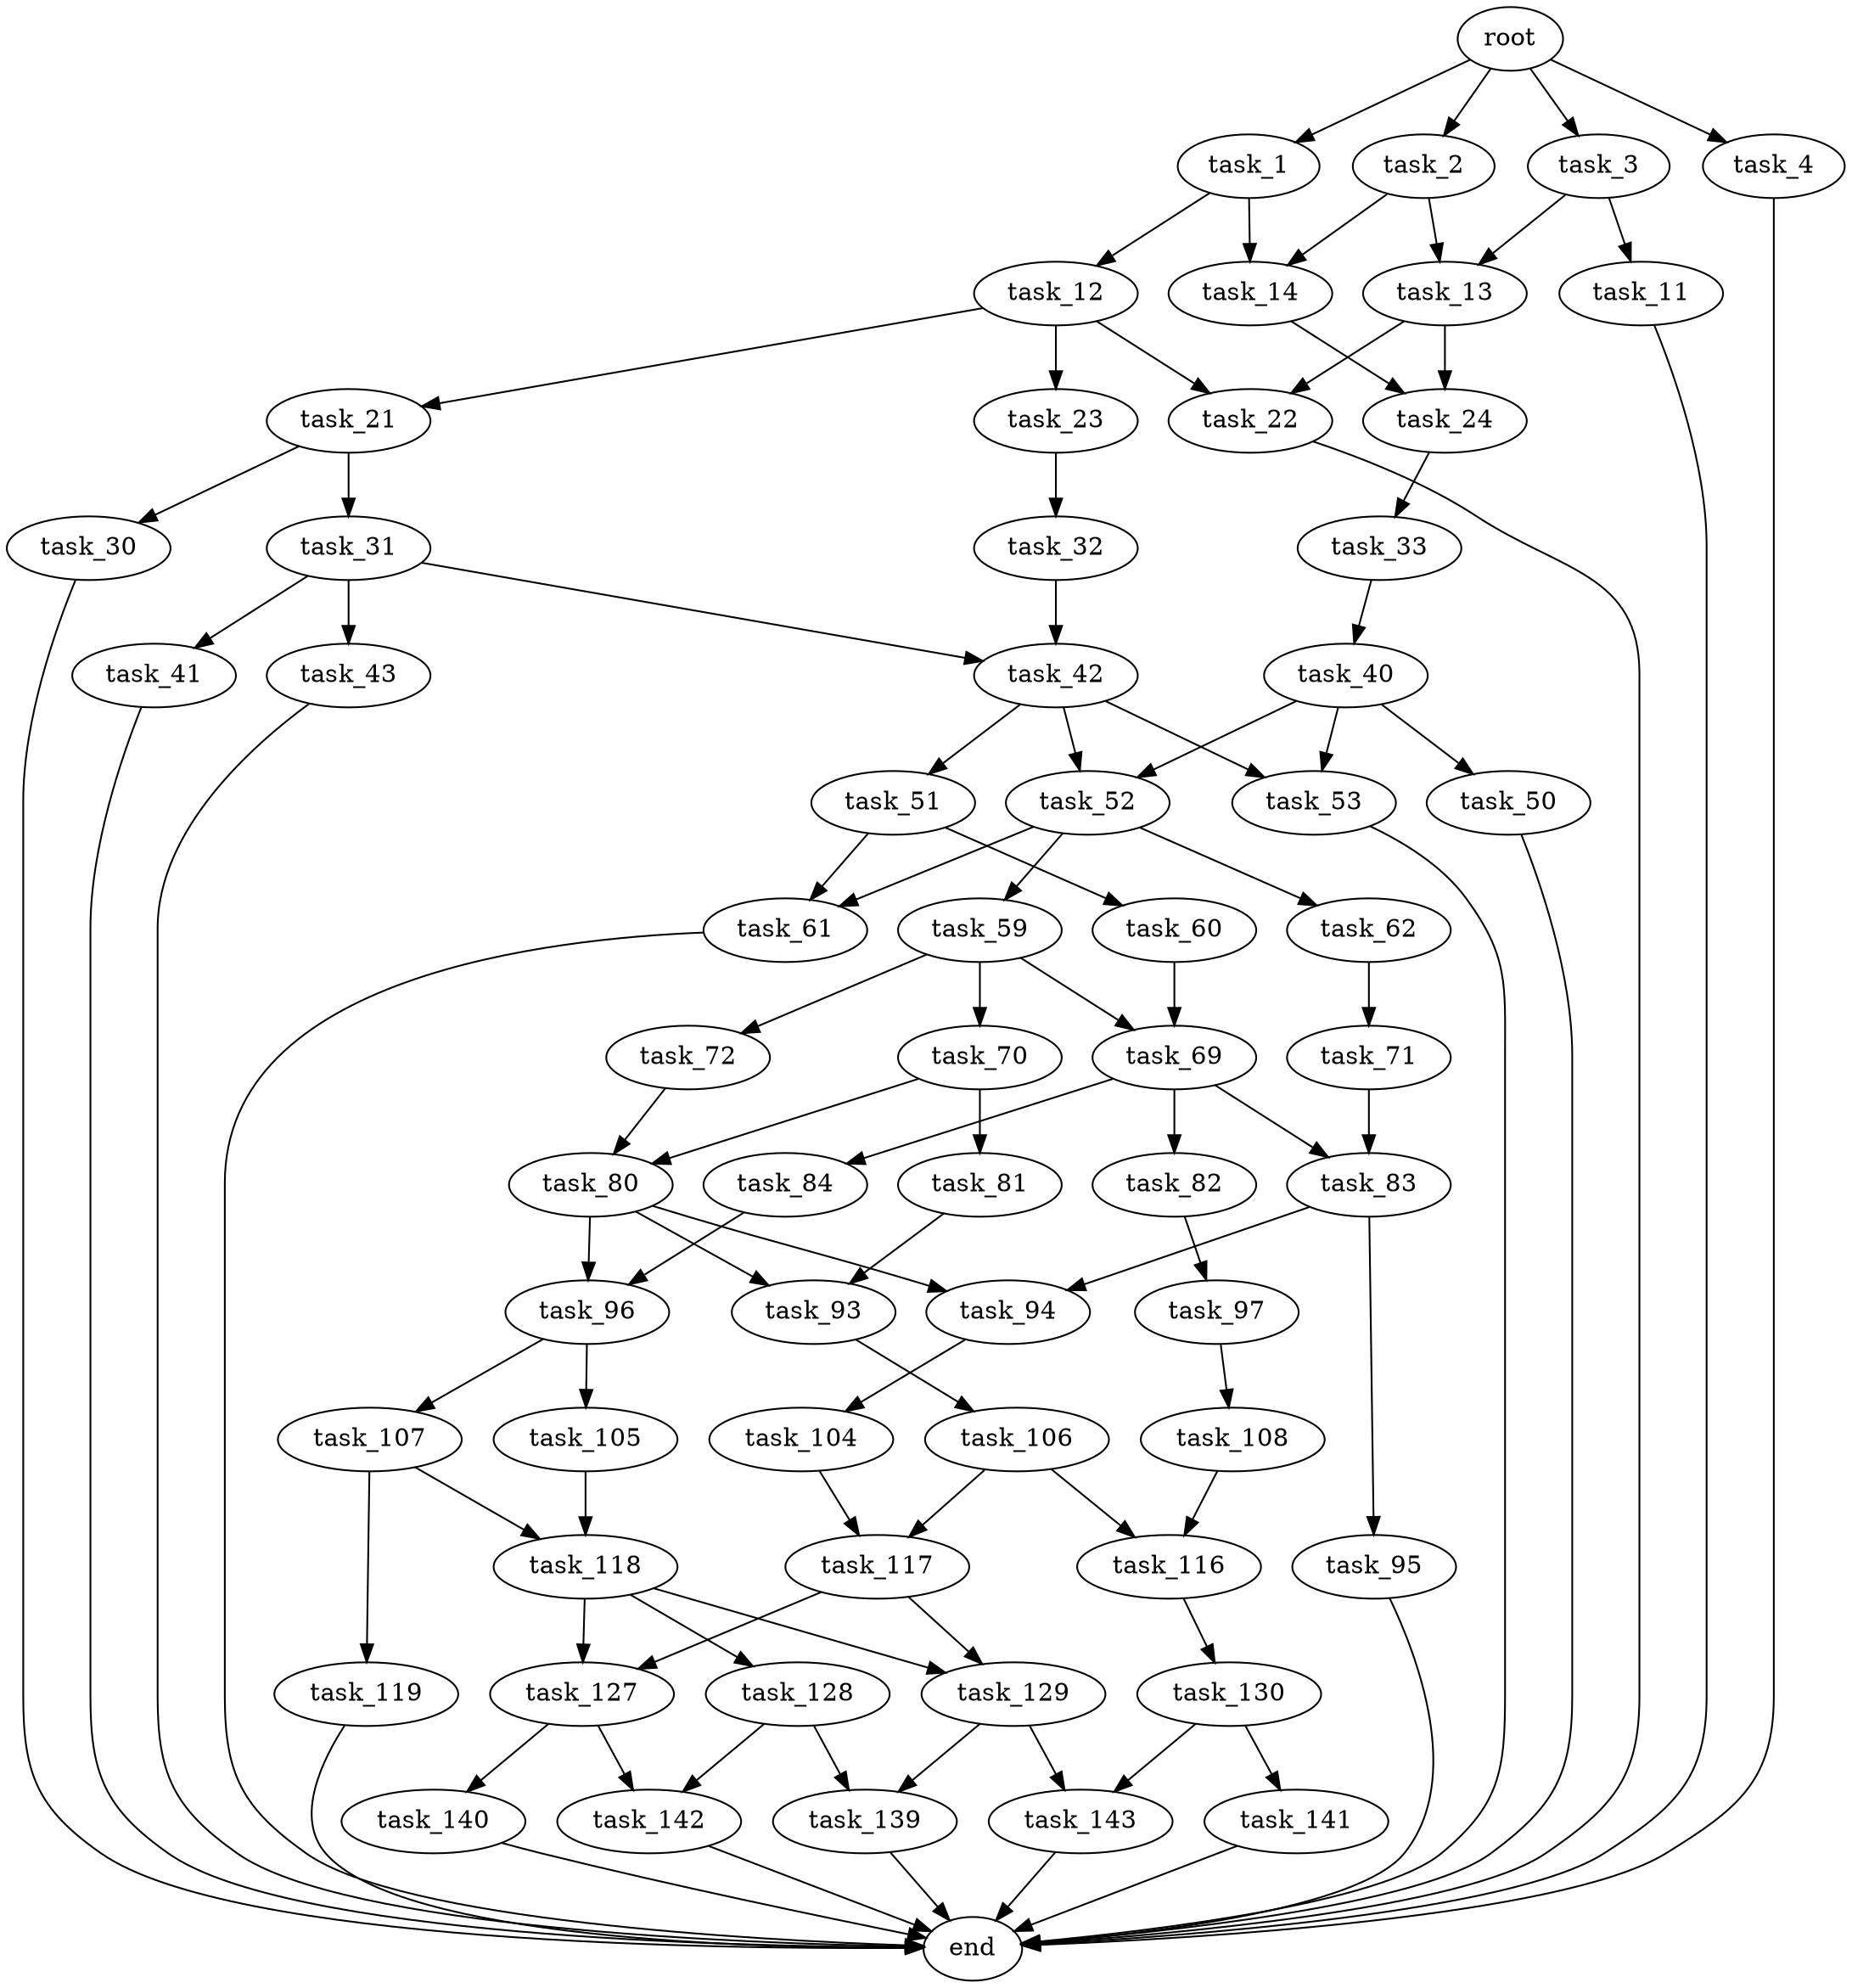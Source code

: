 digraph G {
  root [size="0.000000"];
  task_1 [size="10387493500.000000"];
  task_2 [size="231928233984.000000"];
  task_3 [size="1499106353.000000"];
  task_4 [size="134217728000.000000"];
  task_11 [size="256929177041.000000"];
  task_12 [size="8589934592.000000"];
  task_13 [size="3239222450.000000"];
  task_14 [size="566943505454.000000"];
  task_21 [size="1390190872074.000000"];
  task_22 [size="672835366591.000000"];
  task_23 [size="44858186752.000000"];
  task_24 [size="5345896751.000000"];
  task_30 [size="28991029248.000000"];
  task_31 [size="28442476435.000000"];
  task_32 [size="8589934592.000000"];
  task_33 [size="68719476736.000000"];
  task_40 [size="330023076370.000000"];
  task_41 [size="310368144060.000000"];
  task_42 [size="549755813888.000000"];
  task_43 [size="368293445632.000000"];
  task_50 [size="99124079295.000000"];
  task_51 [size="549755813888.000000"];
  task_52 [size="4057540410.000000"];
  task_53 [size="242515604452.000000"];
  task_59 [size="242517625001.000000"];
  task_60 [size="13478781612.000000"];
  task_61 [size="13262301124.000000"];
  task_62 [size="843660859.000000"];
  task_69 [size="8378430691.000000"];
  task_70 [size="38721368729.000000"];
  task_71 [size="68719476736.000000"];
  task_72 [size="2107699874.000000"];
  task_80 [size="194602166459.000000"];
  task_81 [size="18359158154.000000"];
  task_82 [size="69014650936.000000"];
  task_83 [size="6366403764.000000"];
  task_84 [size="5186411849.000000"];
  task_93 [size="28991029248.000000"];
  task_94 [size="21800497310.000000"];
  task_95 [size="8589934592.000000"];
  task_96 [size="782757789696.000000"];
  task_97 [size="139288331196.000000"];
  task_104 [size="29271882477.000000"];
  task_105 [size="761399048.000000"];
  task_106 [size="549755813888.000000"];
  task_107 [size="368293445632.000000"];
  task_108 [size="549755813888.000000"];
  task_116 [size="549755813888.000000"];
  task_117 [size="26198360860.000000"];
  task_118 [size="68719476736.000000"];
  task_119 [size="549755813888.000000"];
  task_127 [size="2572880586.000000"];
  task_128 [size="680636928212.000000"];
  task_129 [size="1908637422.000000"];
  task_130 [size="28763634290.000000"];
  task_139 [size="4066583891.000000"];
  task_140 [size="23987309644.000000"];
  task_141 [size="68719476736.000000"];
  task_142 [size="835742697.000000"];
  task_143 [size="86956580299.000000"];
  end [size="0.000000"];

  root -> task_1 [size="1.000000"];
  root -> task_2 [size="1.000000"];
  root -> task_3 [size="1.000000"];
  root -> task_4 [size="1.000000"];
  task_1 -> task_12 [size="679477248.000000"];
  task_1 -> task_14 [size="679477248.000000"];
  task_2 -> task_13 [size="301989888.000000"];
  task_2 -> task_14 [size="301989888.000000"];
  task_3 -> task_11 [size="134217728.000000"];
  task_3 -> task_13 [size="134217728.000000"];
  task_4 -> end [size="1.000000"];
  task_11 -> end [size="1.000000"];
  task_12 -> task_21 [size="33554432.000000"];
  task_12 -> task_22 [size="33554432.000000"];
  task_12 -> task_23 [size="33554432.000000"];
  task_13 -> task_22 [size="301989888.000000"];
  task_13 -> task_24 [size="301989888.000000"];
  task_14 -> task_24 [size="679477248.000000"];
  task_21 -> task_30 [size="838860800.000000"];
  task_21 -> task_31 [size="838860800.000000"];
  task_22 -> end [size="1.000000"];
  task_23 -> task_32 [size="33554432.000000"];
  task_24 -> task_33 [size="134217728.000000"];
  task_30 -> end [size="1.000000"];
  task_31 -> task_41 [size="679477248.000000"];
  task_31 -> task_42 [size="679477248.000000"];
  task_31 -> task_43 [size="679477248.000000"];
  task_32 -> task_42 [size="33554432.000000"];
  task_33 -> task_40 [size="134217728.000000"];
  task_40 -> task_50 [size="301989888.000000"];
  task_40 -> task_52 [size="301989888.000000"];
  task_40 -> task_53 [size="301989888.000000"];
  task_41 -> end [size="1.000000"];
  task_42 -> task_51 [size="536870912.000000"];
  task_42 -> task_52 [size="536870912.000000"];
  task_42 -> task_53 [size="536870912.000000"];
  task_43 -> end [size="1.000000"];
  task_50 -> end [size="1.000000"];
  task_51 -> task_60 [size="536870912.000000"];
  task_51 -> task_61 [size="536870912.000000"];
  task_52 -> task_59 [size="75497472.000000"];
  task_52 -> task_61 [size="75497472.000000"];
  task_52 -> task_62 [size="75497472.000000"];
  task_53 -> end [size="1.000000"];
  task_59 -> task_69 [size="536870912.000000"];
  task_59 -> task_70 [size="536870912.000000"];
  task_59 -> task_72 [size="536870912.000000"];
  task_60 -> task_69 [size="838860800.000000"];
  task_61 -> end [size="1.000000"];
  task_62 -> task_71 [size="33554432.000000"];
  task_69 -> task_82 [size="209715200.000000"];
  task_69 -> task_83 [size="209715200.000000"];
  task_69 -> task_84 [size="209715200.000000"];
  task_70 -> task_80 [size="679477248.000000"];
  task_70 -> task_81 [size="679477248.000000"];
  task_71 -> task_83 [size="134217728.000000"];
  task_72 -> task_80 [size="75497472.000000"];
  task_80 -> task_93 [size="536870912.000000"];
  task_80 -> task_94 [size="536870912.000000"];
  task_80 -> task_96 [size="536870912.000000"];
  task_81 -> task_93 [size="679477248.000000"];
  task_82 -> task_97 [size="75497472.000000"];
  task_83 -> task_94 [size="134217728.000000"];
  task_83 -> task_95 [size="134217728.000000"];
  task_84 -> task_96 [size="134217728.000000"];
  task_93 -> task_106 [size="75497472.000000"];
  task_94 -> task_104 [size="411041792.000000"];
  task_95 -> end [size="1.000000"];
  task_96 -> task_105 [size="679477248.000000"];
  task_96 -> task_107 [size="679477248.000000"];
  task_97 -> task_108 [size="209715200.000000"];
  task_104 -> task_117 [size="838860800.000000"];
  task_105 -> task_118 [size="33554432.000000"];
  task_106 -> task_116 [size="536870912.000000"];
  task_106 -> task_117 [size="536870912.000000"];
  task_107 -> task_118 [size="411041792.000000"];
  task_107 -> task_119 [size="411041792.000000"];
  task_108 -> task_116 [size="536870912.000000"];
  task_116 -> task_130 [size="536870912.000000"];
  task_117 -> task_127 [size="33554432.000000"];
  task_117 -> task_129 [size="33554432.000000"];
  task_118 -> task_127 [size="134217728.000000"];
  task_118 -> task_128 [size="134217728.000000"];
  task_118 -> task_129 [size="134217728.000000"];
  task_119 -> end [size="1.000000"];
  task_127 -> task_140 [size="75497472.000000"];
  task_127 -> task_142 [size="75497472.000000"];
  task_128 -> task_139 [size="679477248.000000"];
  task_128 -> task_142 [size="679477248.000000"];
  task_129 -> task_139 [size="33554432.000000"];
  task_129 -> task_143 [size="33554432.000000"];
  task_130 -> task_141 [size="33554432.000000"];
  task_130 -> task_143 [size="33554432.000000"];
  task_139 -> end [size="1.000000"];
  task_140 -> end [size="1.000000"];
  task_141 -> end [size="1.000000"];
  task_142 -> end [size="1.000000"];
  task_143 -> end [size="1.000000"];
}
